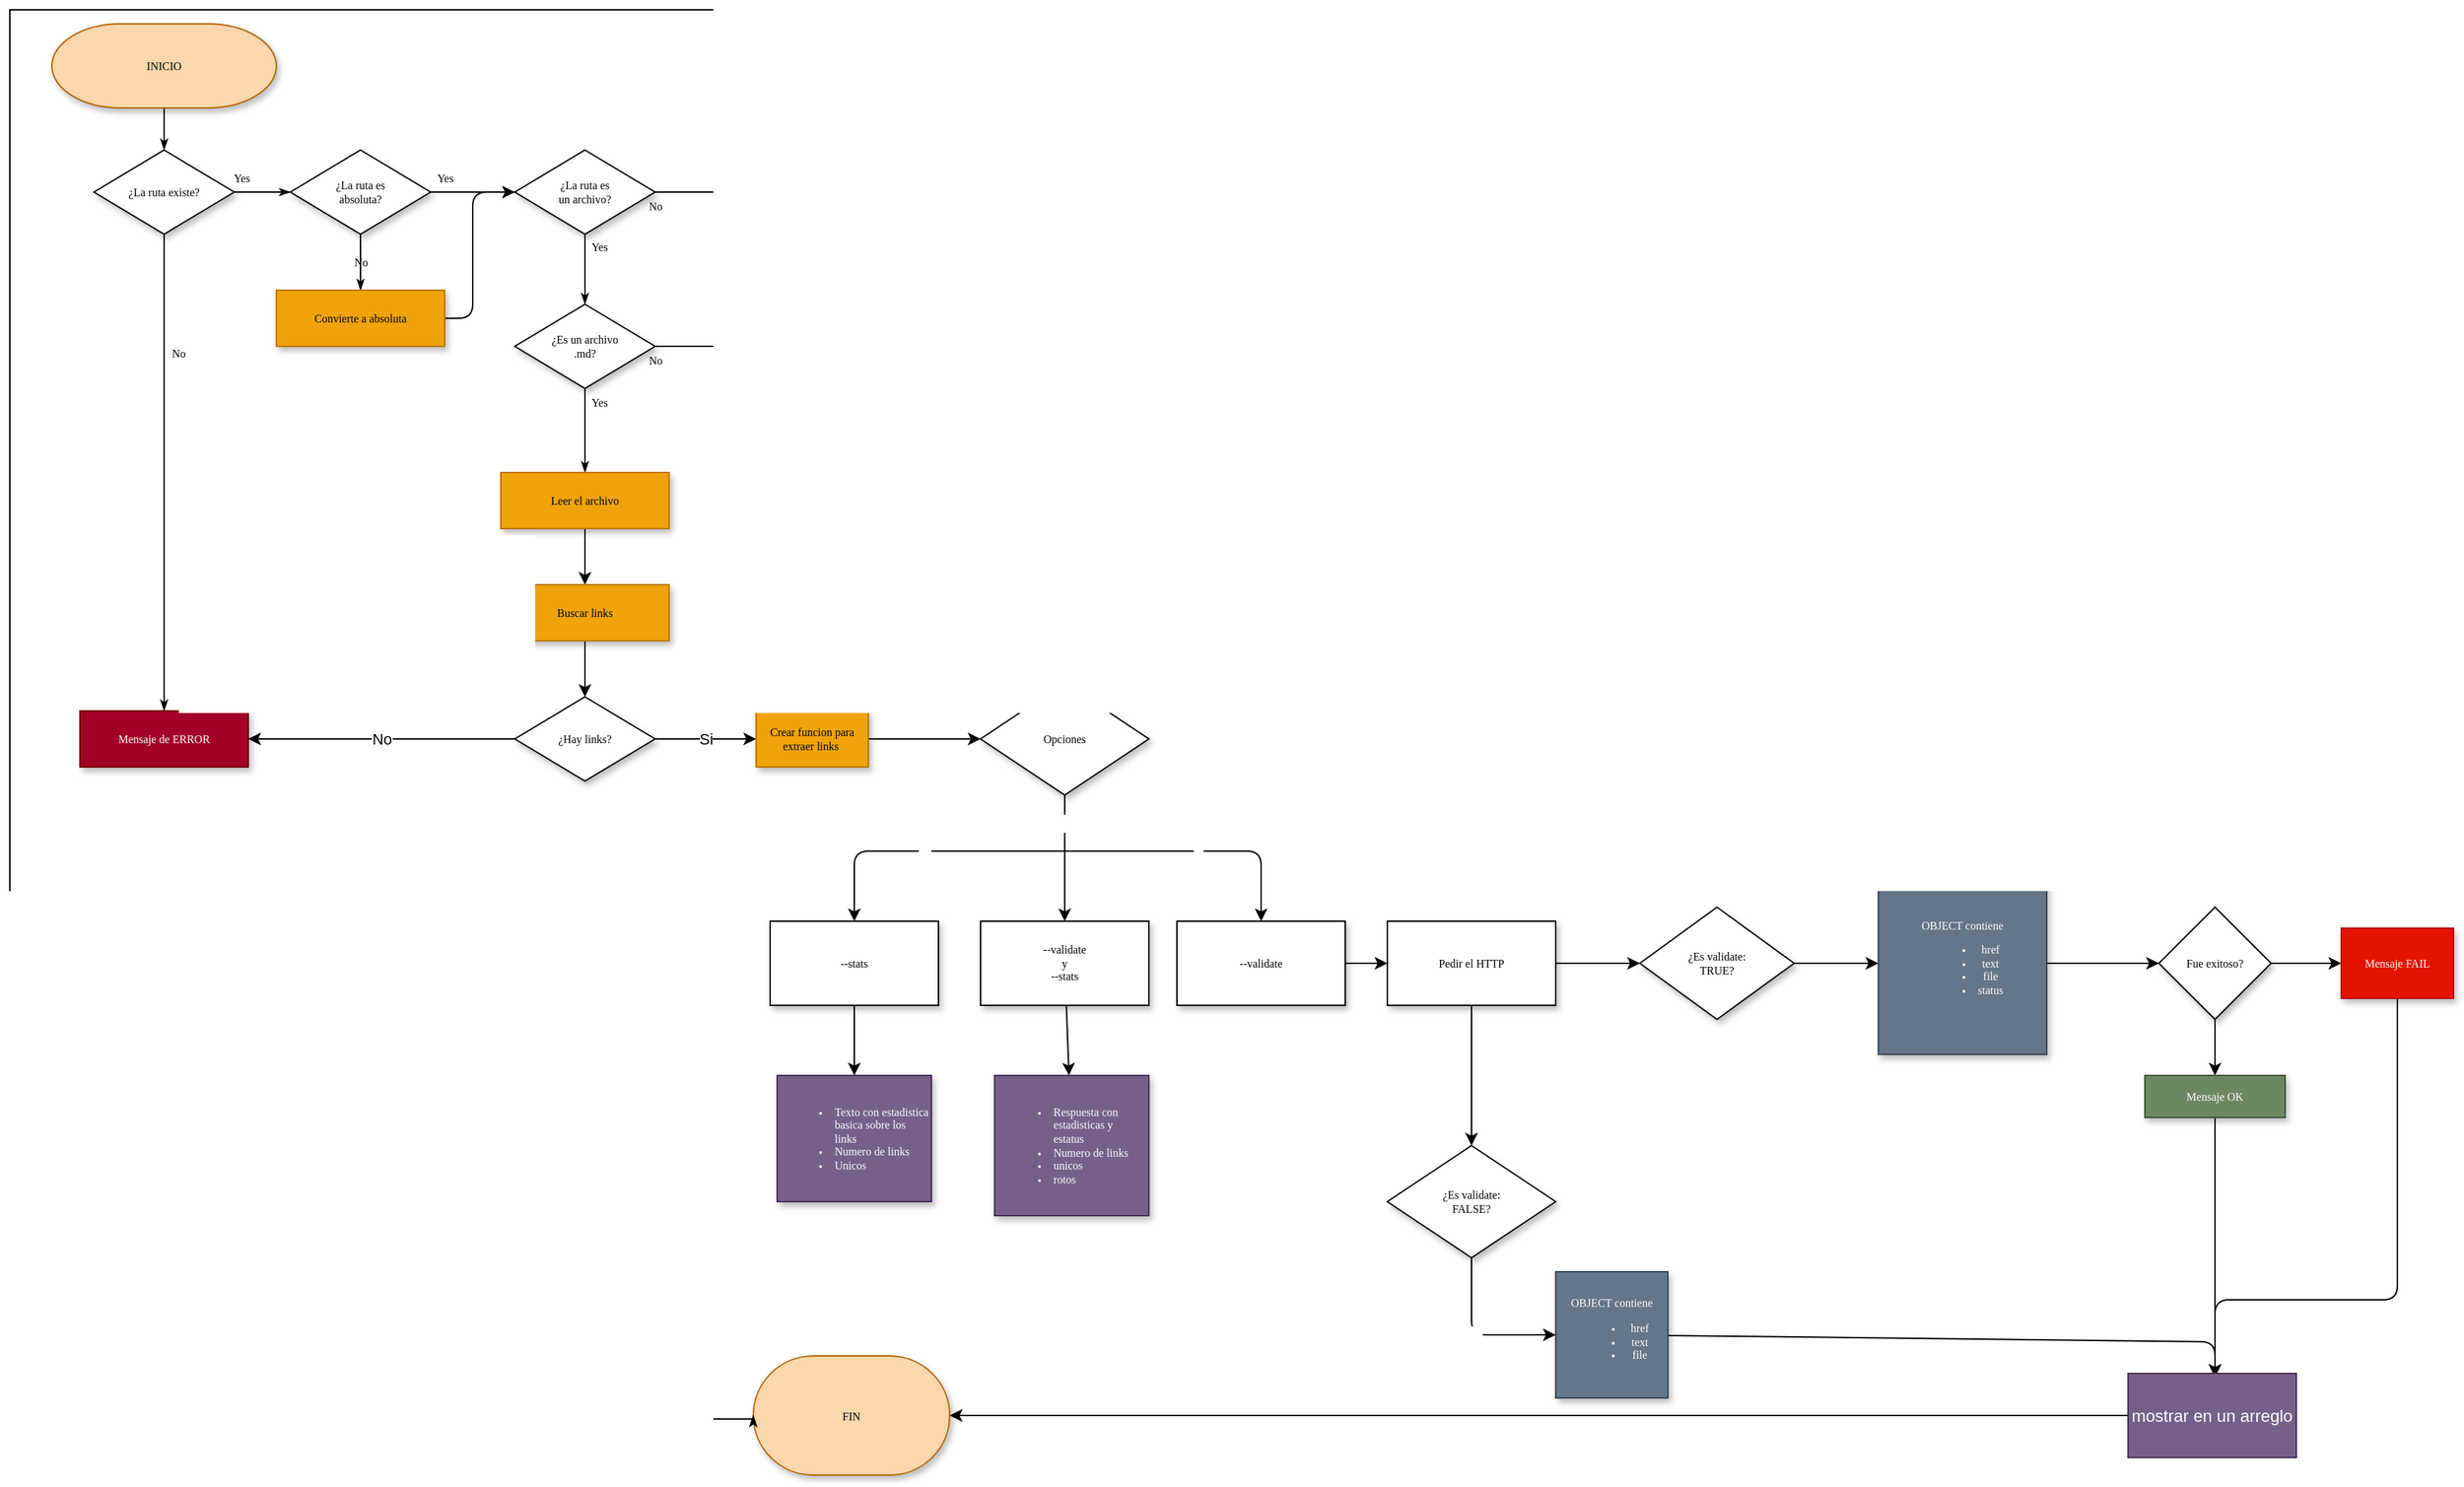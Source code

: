 <mxfile>
    <diagram name="Page-1" id="edf60f1a-56cd-e834-aa8a-f176f3a09ee4">
        <mxGraphModel dx="1060" dy="472" grid="1" gridSize="10" guides="1" tooltips="1" connect="1" arrows="1" fold="1" page="1" pageScale="1" pageWidth="1100" pageHeight="850" background="none" math="0" shadow="0">
            <root>
                <mxCell id="0"/>
                <mxCell id="1" parent="0"/>
                <mxCell id="60e70716793133e9-32" style="edgeStyle=orthogonalEdgeStyle;rounded=0;html=1;labelBackgroundColor=none;startSize=5;endArrow=classicThin;endFill=1;endSize=5;jettySize=auto;orthogonalLoop=1;strokeWidth=1;fontFamily=Verdana;fontSize=8;exitX=0.5;exitY=1;exitDx=0;exitDy=0;exitPerimeter=0;" parent="1" source="4" target="60e70716793133e9-5" edge="1">
                    <mxGeometry relative="1" as="geometry">
                        <mxPoint x="350" y="180" as="sourcePoint"/>
                    </mxGeometry>
                </mxCell>
                <mxCell id="60e70716793133e9-33" value="Yes" style="edgeStyle=orthogonalEdgeStyle;rounded=0;html=1;labelBackgroundColor=none;startSize=5;endArrow=classicThin;endFill=1;endSize=5;jettySize=auto;orthogonalLoop=1;strokeWidth=1;fontFamily=Verdana;fontSize=8" parent="1" source="60e70716793133e9-5" target="60e70716793133e9-7" edge="1">
                    <mxGeometry x="-0.778" y="10" relative="1" as="geometry">
                        <mxPoint as="offset"/>
                    </mxGeometry>
                </mxCell>
                <mxCell id="60e70716793133e9-37" value="No" style="edgeStyle=orthogonalEdgeStyle;rounded=0;html=1;labelBackgroundColor=none;startSize=5;endArrow=classicThin;endFill=1;endSize=5;jettySize=auto;orthogonalLoop=1;strokeWidth=1;fontFamily=Verdana;fontSize=8" parent="1" source="60e70716793133e9-5" target="60e70716793133e9-9" edge="1">
                    <mxGeometry x="-0.5" y="10" relative="1" as="geometry">
                        <mxPoint as="offset"/>
                    </mxGeometry>
                </mxCell>
                <mxCell id="60e70716793133e9-5" value="¿La ruta existe?" style="rhombus;whiteSpace=wrap;html=1;rounded=0;shadow=1;labelBackgroundColor=none;strokeWidth=1;fontFamily=Verdana;fontSize=8;align=center;" parent="1" vertex="1">
                    <mxGeometry x="200" y="220" width="100" height="60" as="geometry"/>
                </mxCell>
                <mxCell id="60e70716793133e9-34" value="Yes" style="edgeStyle=orthogonalEdgeStyle;rounded=0;html=1;labelBackgroundColor=none;startSize=5;endArrow=classicThin;endFill=1;endSize=5;jettySize=auto;orthogonalLoop=1;strokeWidth=1;fontFamily=Verdana;fontSize=8" parent="1" source="60e70716793133e9-7" edge="1">
                    <mxGeometry x="-0.667" y="10" relative="1" as="geometry">
                        <mxPoint as="offset"/>
                        <mxPoint x="500" y="250" as="targetPoint"/>
                    </mxGeometry>
                </mxCell>
                <mxCell id="60e70716793133e9-35" value="No" style="edgeStyle=orthogonalEdgeStyle;rounded=0;html=1;labelBackgroundColor=none;startSize=5;endArrow=classicThin;endFill=1;endSize=5;jettySize=auto;orthogonalLoop=1;strokeWidth=1;fontFamily=Verdana;fontSize=8" parent="1" source="60e70716793133e9-7" target="60e70716793133e9-10" edge="1">
                    <mxGeometry relative="1" as="geometry">
                        <mxPoint x="390" y="300" as="targetPoint"/>
                        <Array as="points"/>
                        <mxPoint as="offset"/>
                    </mxGeometry>
                </mxCell>
                <mxCell id="60e70716793133e9-7" value="¿La ruta es &lt;br&gt;absoluta?" style="rhombus;whiteSpace=wrap;html=1;rounded=0;shadow=1;labelBackgroundColor=none;strokeWidth=1;fontFamily=Verdana;fontSize=8;align=center;" parent="1" vertex="1">
                    <mxGeometry x="340" y="220" width="100" height="60" as="geometry"/>
                </mxCell>
                <mxCell id="60e70716793133e9-9" value="Mensaje de ERROR" style="whiteSpace=wrap;html=1;rounded=0;shadow=1;labelBackgroundColor=none;strokeWidth=1;fontFamily=Verdana;fontSize=8;align=center;fillColor=#a20025;fontColor=#ffffff;strokeColor=#6F0000;" parent="1" vertex="1">
                    <mxGeometry x="190" y="620" width="120" height="40" as="geometry"/>
                </mxCell>
                <mxCell id="6" style="edgeStyle=none;html=1;entryX=0;entryY=0.5;entryDx=0;entryDy=0;exitX=1;exitY=0.5;exitDx=0;exitDy=0;" edge="1" parent="1" source="60e70716793133e9-10" target="5">
                    <mxGeometry relative="1" as="geometry">
                        <Array as="points">
                            <mxPoint x="470" y="340"/>
                            <mxPoint x="470" y="250"/>
                        </Array>
                    </mxGeometry>
                </mxCell>
                <mxCell id="60e70716793133e9-10" value="Convierte a absoluta" style="whiteSpace=wrap;html=1;rounded=0;shadow=1;labelBackgroundColor=none;strokeWidth=1;fontFamily=Verdana;fontSize=8;align=center;fillColor=#f0a30a;fontColor=#000000;strokeColor=#BD7000;" parent="1" vertex="1">
                    <mxGeometry x="330" y="320" width="120" height="40" as="geometry"/>
                </mxCell>
                <mxCell id="60e70716793133e9-30" value="&lt;font color=&quot;#000000&quot;&gt;FIN&lt;/font&gt;" style="strokeWidth=1;html=1;shape=mxgraph.flowchart.terminator;whiteSpace=wrap;rounded=0;shadow=1;labelBackgroundColor=none;fontFamily=Verdana;fontSize=8;align=center;sketch=0;fillColor=#fad7ac;strokeColor=#b46504;" parent="1" vertex="1">
                    <mxGeometry x="670" y="1080" width="140" height="85" as="geometry"/>
                </mxCell>
                <mxCell id="4" value="&lt;font color=&quot;#000000&quot;&gt;INICIO&lt;/font&gt;" style="strokeWidth=1;html=1;shape=mxgraph.flowchart.terminator;whiteSpace=wrap;rounded=0;shadow=1;labelBackgroundColor=none;fontFamily=Verdana;fontSize=8;align=center;fillColor=#fad7ac;strokeColor=#b46504;" vertex="1" parent="1">
                    <mxGeometry x="170" y="130" width="160" height="60" as="geometry"/>
                </mxCell>
                <mxCell id="5" value="¿La ruta es &lt;br&gt;un archivo?" style="rhombus;whiteSpace=wrap;html=1;rounded=0;shadow=1;labelBackgroundColor=none;strokeWidth=1;fontFamily=Verdana;fontSize=8;align=center;" vertex="1" parent="1">
                    <mxGeometry x="500" y="220" width="100" height="60" as="geometry"/>
                </mxCell>
                <mxCell id="7" value="Yes" style="edgeStyle=orthogonalEdgeStyle;rounded=0;html=1;labelBackgroundColor=none;startSize=5;endArrow=classicThin;endFill=1;endSize=5;jettySize=auto;orthogonalLoop=1;strokeWidth=1;fontFamily=Verdana;fontSize=8;exitX=0.5;exitY=1;exitDx=0;exitDy=0;" edge="1" parent="1" source="5">
                    <mxGeometry x="-0.667" y="10" relative="1" as="geometry">
                        <mxPoint as="offset"/>
                        <mxPoint x="450" y="260" as="sourcePoint"/>
                        <mxPoint x="550" y="330" as="targetPoint"/>
                    </mxGeometry>
                </mxCell>
                <mxCell id="8" value="No" style="edgeStyle=orthogonalEdgeStyle;rounded=0;html=1;labelBackgroundColor=none;startSize=5;endArrow=classicThin;endFill=1;endSize=5;jettySize=auto;orthogonalLoop=1;strokeWidth=1;fontFamily=Verdana;fontSize=8;exitX=1;exitY=0.5;exitDx=0;exitDy=0;entryX=0;entryY=0.5;entryDx=0;entryDy=0;entryPerimeter=0;" edge="1" parent="1" source="5" target="60e70716793133e9-30">
                    <mxGeometry x="-1" y="-10" relative="1" as="geometry">
                        <mxPoint x="280" y="875" as="targetPoint"/>
                        <Array as="points">
                            <mxPoint x="650" y="250"/>
                            <mxPoint x="650" y="120"/>
                            <mxPoint x="140" y="120"/>
                            <mxPoint x="140" y="1125"/>
                            <mxPoint x="670" y="1125"/>
                        </Array>
                        <mxPoint as="offset"/>
                        <mxPoint x="450" y="290" as="sourcePoint"/>
                    </mxGeometry>
                </mxCell>
                <mxCell id="9" value="¿Es un archivo&lt;br&gt;.md?" style="rhombus;whiteSpace=wrap;html=1;rounded=0;shadow=1;labelBackgroundColor=none;strokeWidth=1;fontFamily=Verdana;fontSize=8;align=center;" vertex="1" parent="1">
                    <mxGeometry x="500" y="330" width="100" height="60" as="geometry"/>
                </mxCell>
                <mxCell id="10" value="No" style="edgeStyle=orthogonalEdgeStyle;rounded=0;html=1;labelBackgroundColor=none;startSize=5;endArrow=classicThin;endFill=1;endSize=5;jettySize=auto;orthogonalLoop=1;strokeWidth=1;fontFamily=Verdana;fontSize=8;exitX=1;exitY=0.5;exitDx=0;exitDy=0;entryX=0;entryY=0.5;entryDx=0;entryDy=0;entryPerimeter=0;" edge="1" parent="1" source="9" target="60e70716793133e9-30">
                    <mxGeometry x="-1" y="-10" relative="1" as="geometry">
                        <mxPoint x="280" y="875" as="targetPoint"/>
                        <Array as="points">
                            <mxPoint x="650" y="360"/>
                            <mxPoint x="650" y="120"/>
                            <mxPoint x="140" y="120"/>
                            <mxPoint x="140" y="1125"/>
                            <mxPoint x="670" y="1125"/>
                        </Array>
                        <mxPoint as="offset"/>
                        <mxPoint x="660" y="260" as="sourcePoint"/>
                    </mxGeometry>
                </mxCell>
                <mxCell id="11" value="Yes" style="edgeStyle=orthogonalEdgeStyle;rounded=0;html=1;labelBackgroundColor=none;startSize=5;endArrow=classicThin;endFill=1;endSize=5;jettySize=auto;orthogonalLoop=1;strokeWidth=1;fontFamily=Verdana;fontSize=8;exitX=0.5;exitY=1;exitDx=0;exitDy=0;entryX=0.5;entryY=0;entryDx=0;entryDy=0;" edge="1" parent="1" source="9" target="12">
                    <mxGeometry x="-0.667" y="10" relative="1" as="geometry">
                        <mxPoint as="offset"/>
                        <mxPoint x="560" y="290" as="sourcePoint"/>
                        <mxPoint x="550" y="440" as="targetPoint"/>
                    </mxGeometry>
                </mxCell>
                <mxCell id="14" value="" style="edgeStyle=none;html=1;" edge="1" parent="1" source="12" target="13">
                    <mxGeometry relative="1" as="geometry"/>
                </mxCell>
                <mxCell id="12" value="Leer el archivo" style="whiteSpace=wrap;html=1;rounded=0;shadow=1;labelBackgroundColor=none;strokeWidth=1;fontFamily=Verdana;fontSize=8;align=center;fillColor=#f0a30a;fontColor=#000000;strokeColor=#BD7000;" vertex="1" parent="1">
                    <mxGeometry x="490" y="450" width="120" height="40" as="geometry"/>
                </mxCell>
                <mxCell id="16" value="" style="edgeStyle=none;html=1;" edge="1" parent="1" source="13">
                    <mxGeometry relative="1" as="geometry">
                        <mxPoint x="550" y="610" as="targetPoint"/>
                    </mxGeometry>
                </mxCell>
                <mxCell id="13" value="Buscar links" style="whiteSpace=wrap;html=1;rounded=0;shadow=1;labelBackgroundColor=none;strokeWidth=1;fontFamily=Verdana;fontSize=8;align=center;fillColor=#f0a30a;fontColor=#000000;strokeColor=#BD7000;" vertex="1" parent="1">
                    <mxGeometry x="490" y="530" width="120" height="40" as="geometry"/>
                </mxCell>
                <mxCell id="18" value="No" style="edgeStyle=none;html=1;entryX=1;entryY=0.5;entryDx=0;entryDy=0;" edge="1" parent="1" source="15" target="60e70716793133e9-9">
                    <mxGeometry relative="1" as="geometry">
                        <mxPoint x="480" y="640" as="targetPoint"/>
                    </mxGeometry>
                </mxCell>
                <mxCell id="20" value="Si" style="edgeStyle=none;html=1;" edge="1" parent="1" source="15" target="19">
                    <mxGeometry relative="1" as="geometry"/>
                </mxCell>
                <mxCell id="15" value="¿Hay links?" style="rhombus;whiteSpace=wrap;html=1;rounded=0;shadow=1;labelBackgroundColor=none;strokeWidth=1;fontFamily=Verdana;fontSize=8;align=center;" vertex="1" parent="1">
                    <mxGeometry x="500" y="610" width="100" height="60" as="geometry"/>
                </mxCell>
                <mxCell id="25" value="" style="edgeStyle=none;html=1;fontColor=#000000;" edge="1" parent="1" source="19" target="24">
                    <mxGeometry relative="1" as="geometry"/>
                </mxCell>
                <mxCell id="19" value="Crear funcion para extraer links&amp;nbsp;" style="whiteSpace=wrap;html=1;fontSize=8;fontFamily=Verdana;rounded=0;shadow=1;labelBackgroundColor=none;strokeWidth=1;fillColor=#f0a30a;fontColor=#000000;strokeColor=#BD7000;" vertex="1" parent="1">
                    <mxGeometry x="672" y="620" width="80" height="40" as="geometry"/>
                </mxCell>
                <mxCell id="27" value="&lt;font color=&quot;#ffffff&quot;&gt;SI&lt;/font&gt;" style="edgeStyle=none;html=1;fontColor=#000000;" edge="1" parent="1" source="24" target="26">
                    <mxGeometry x="-0.556" relative="1" as="geometry">
                        <Array as="points">
                            <mxPoint x="892" y="710"/>
                        </Array>
                        <mxPoint as="offset"/>
                    </mxGeometry>
                </mxCell>
                <mxCell id="29" value="Si" style="edgeStyle=none;html=1;fontColor=#FFFFFF;" edge="1" parent="1" target="28">
                    <mxGeometry relative="1" as="geometry">
                        <mxPoint x="892" y="720" as="sourcePoint"/>
                        <Array as="points">
                            <mxPoint x="742" y="720"/>
                        </Array>
                    </mxGeometry>
                </mxCell>
                <mxCell id="31" value="si" style="edgeStyle=none;html=1;fontColor=#FFFFFF;" edge="1" parent="1" target="30">
                    <mxGeometry relative="1" as="geometry">
                        <mxPoint x="892" y="720" as="sourcePoint"/>
                        <Array as="points">
                            <mxPoint x="962" y="720"/>
                            <mxPoint x="1032" y="720"/>
                        </Array>
                    </mxGeometry>
                </mxCell>
                <mxCell id="24" value="Opciones" style="rhombus;whiteSpace=wrap;html=1;fontSize=8;fontFamily=Verdana;rounded=0;shadow=1;labelBackgroundColor=none;strokeWidth=1;" vertex="1" parent="1">
                    <mxGeometry x="832" y="600" width="120" height="80" as="geometry"/>
                </mxCell>
                <mxCell id="58" value="" style="edgeStyle=none;html=1;fontColor=#FFFFFF;" edge="1" parent="1" source="26" target="57">
                    <mxGeometry relative="1" as="geometry"/>
                </mxCell>
                <mxCell id="26" value="--validate &lt;br&gt;y&lt;br&gt;--stats" style="whiteSpace=wrap;html=1;fontSize=8;fontFamily=Verdana;rounded=0;shadow=1;labelBackgroundColor=none;strokeWidth=1;" vertex="1" parent="1">
                    <mxGeometry x="832" y="770" width="120" height="60" as="geometry"/>
                </mxCell>
                <mxCell id="56" value="" style="edgeStyle=none;html=1;fontColor=#FFFFFF;" edge="1" parent="1" source="28" target="55">
                    <mxGeometry relative="1" as="geometry"/>
                </mxCell>
                <mxCell id="28" value="--stats" style="whiteSpace=wrap;html=1;fontSize=8;fontFamily=Verdana;rounded=0;shadow=1;labelBackgroundColor=none;strokeWidth=1;" vertex="1" parent="1">
                    <mxGeometry x="682" y="770" width="120" height="60" as="geometry"/>
                </mxCell>
                <mxCell id="33" value="" style="edgeStyle=none;html=1;fontColor=#FFFFFF;exitX=0.5;exitY=1;exitDx=0;exitDy=0;" edge="1" parent="1" source="42" target="32">
                    <mxGeometry relative="1" as="geometry"/>
                </mxCell>
                <mxCell id="35" value="" style="edgeStyle=none;html=1;fontColor=#FFFFFF;exitX=1;exitY=0.5;exitDx=0;exitDy=0;" edge="1" parent="1" source="42" target="34">
                    <mxGeometry relative="1" as="geometry"/>
                </mxCell>
                <mxCell id="43" value="" style="edgeStyle=none;html=1;fontColor=#FFFFFF;" edge="1" parent="1" source="30" target="42">
                    <mxGeometry relative="1" as="geometry"/>
                </mxCell>
                <mxCell id="30" value="--validate" style="whiteSpace=wrap;html=1;fontSize=8;fontFamily=Verdana;rounded=0;shadow=1;labelBackgroundColor=none;strokeWidth=1;" vertex="1" parent="1">
                    <mxGeometry x="972" y="770" width="120" height="60" as="geometry"/>
                </mxCell>
                <mxCell id="45" value="Si" style="edgeStyle=none;html=1;fontColor=#FFFFFF;" edge="1" parent="1" source="32">
                    <mxGeometry relative="1" as="geometry">
                        <mxPoint x="1242.0" y="1065" as="targetPoint"/>
                        <Array as="points">
                            <mxPoint x="1182" y="1065"/>
                        </Array>
                    </mxGeometry>
                </mxCell>
                <mxCell id="32" value="¿Es validate:&lt;br&gt;FALSE?" style="rhombus;whiteSpace=wrap;html=1;fontSize=8;fontFamily=Verdana;rounded=0;shadow=1;labelBackgroundColor=none;strokeWidth=1;" vertex="1" parent="1">
                    <mxGeometry x="1122" y="930" width="120" height="80" as="geometry"/>
                </mxCell>
                <mxCell id="41" value="" style="edgeStyle=none;html=1;fontColor=#FFFFFF;" edge="1" parent="1" source="34" target="40">
                    <mxGeometry relative="1" as="geometry"/>
                </mxCell>
                <mxCell id="34" value="&lt;span&gt;¿Es validate:&lt;/span&gt;&lt;br&gt;&lt;span&gt;TRUE?&lt;/span&gt;" style="rhombus;whiteSpace=wrap;html=1;fontSize=8;fontFamily=Verdana;rounded=0;shadow=1;labelBackgroundColor=none;strokeWidth=1;" vertex="1" parent="1">
                    <mxGeometry x="1302" y="760" width="110" height="80" as="geometry"/>
                </mxCell>
                <mxCell id="49" value="" style="edgeStyle=none;html=1;fontColor=#FFFFFF;" edge="1" parent="1" source="40" target="48">
                    <mxGeometry relative="1" as="geometry"/>
                </mxCell>
                <mxCell id="40" value="OBJECT contiene&lt;br&gt;&lt;ul&gt;&lt;li&gt;href&lt;/li&gt;&lt;li&gt;text&lt;/li&gt;&lt;li&gt;file&lt;/li&gt;&lt;li&gt;status&lt;/li&gt;&lt;/ul&gt;" style="whiteSpace=wrap;html=1;fontSize=8;fontFamily=Verdana;rounded=0;shadow=1;labelBackgroundColor=none;strokeWidth=1;fillColor=#647687;fontColor=#ffffff;strokeColor=#314354;" vertex="1" parent="1">
                    <mxGeometry x="1472" y="735" width="120" height="130" as="geometry"/>
                </mxCell>
                <mxCell id="42" value="Pedir el HTTP" style="whiteSpace=wrap;html=1;fontSize=8;fontFamily=Verdana;rounded=0;shadow=1;labelBackgroundColor=none;strokeWidth=1;" vertex="1" parent="1">
                    <mxGeometry x="1122" y="770" width="120" height="60" as="geometry"/>
                </mxCell>
                <mxCell id="61" style="edgeStyle=none;html=1;entryX=0.5;entryY=0;entryDx=0;entryDy=0;fontColor=#FFFFFF;" edge="1" parent="1">
                    <mxGeometry relative="1" as="geometry">
                        <mxPoint x="1322.0" y="1065.465" as="sourcePoint"/>
                        <mxPoint x="1712.0" y="1095" as="targetPoint"/>
                        <Array as="points">
                            <mxPoint x="1712" y="1070"/>
                        </Array>
                    </mxGeometry>
                </mxCell>
                <mxCell id="44" value="OBJECT contiene&lt;br&gt;&lt;ul&gt;&lt;li&gt;href&lt;/li&gt;&lt;li&gt;text&lt;/li&gt;&lt;li&gt;file&lt;/li&gt;&lt;/ul&gt;" style="whiteSpace=wrap;html=1;fontSize=8;fontFamily=Verdana;rounded=0;shadow=1;labelBackgroundColor=none;strokeWidth=1;fillColor=#647687;fontColor=#ffffff;strokeColor=#314354;" vertex="1" parent="1">
                    <mxGeometry x="1242" y="1020" width="80" height="90" as="geometry"/>
                </mxCell>
                <mxCell id="51" value="" style="edgeStyle=none;html=1;fontColor=#FFFFFF;" edge="1" parent="1" source="48" target="50">
                    <mxGeometry relative="1" as="geometry"/>
                </mxCell>
                <mxCell id="53" value="" style="edgeStyle=none;html=1;fontColor=#FFFFFF;" edge="1" parent="1" source="48" target="52">
                    <mxGeometry relative="1" as="geometry"/>
                </mxCell>
                <mxCell id="48" value="Fue exitoso?" style="rhombus;whiteSpace=wrap;html=1;fontSize=8;fontFamily=Verdana;rounded=0;shadow=1;labelBackgroundColor=none;strokeWidth=1;" vertex="1" parent="1">
                    <mxGeometry x="1672" y="760" width="80" height="80" as="geometry"/>
                </mxCell>
                <mxCell id="63" style="edgeStyle=none;html=1;entryX=0.5;entryY=0;entryDx=0;entryDy=0;fontColor=#FFFFFF;" edge="1" parent="1" source="50">
                    <mxGeometry relative="1" as="geometry">
                        <mxPoint x="1712.0" y="1095" as="targetPoint"/>
                        <Array as="points">
                            <mxPoint x="1842" y="1040"/>
                            <mxPoint x="1712" y="1040"/>
                        </Array>
                    </mxGeometry>
                </mxCell>
                <mxCell id="50" value="Mensaje FAIL" style="whiteSpace=wrap;html=1;fontSize=8;fontFamily=Verdana;rounded=0;shadow=1;labelBackgroundColor=none;strokeWidth=1;fillColor=#e51400;strokeColor=#B20000;fontColor=#ffffff;" vertex="1" parent="1">
                    <mxGeometry x="1802" y="775" width="80" height="50" as="geometry"/>
                </mxCell>
                <mxCell id="60" style="edgeStyle=none;html=1;entryX=0.5;entryY=0;entryDx=0;entryDy=0;fontColor=#FFFFFF;" edge="1" parent="1" source="52">
                    <mxGeometry relative="1" as="geometry">
                        <mxPoint x="1712.0" y="1095" as="targetPoint"/>
                    </mxGeometry>
                </mxCell>
                <mxCell id="52" value="Mensaje OK" style="whiteSpace=wrap;html=1;fontSize=8;fontFamily=Verdana;rounded=0;shadow=1;labelBackgroundColor=none;strokeWidth=1;fillColor=#6d8764;fontColor=#ffffff;strokeColor=#3A5431;" vertex="1" parent="1">
                    <mxGeometry x="1662" y="880" width="100" height="30" as="geometry"/>
                </mxCell>
                <mxCell id="55" value="&lt;ul&gt;&lt;li style=&quot;text-align: left&quot;&gt;Texto con estadistica basica sobre los links&lt;/li&gt;&lt;li style=&quot;text-align: left&quot;&gt;Numero de links&lt;/li&gt;&lt;li style=&quot;text-align: left&quot;&gt;Unicos&lt;/li&gt;&lt;/ul&gt;" style="whiteSpace=wrap;html=1;fontSize=8;fontFamily=Verdana;rounded=0;shadow=1;labelBackgroundColor=none;strokeWidth=1;fillColor=#76608a;fontColor=#ffffff;strokeColor=#432D57;" vertex="1" parent="1">
                    <mxGeometry x="687" y="880" width="110" height="90" as="geometry"/>
                </mxCell>
                <mxCell id="57" value="&lt;ul&gt;&lt;li&gt;Respuesta con estadisticas y estatus&amp;nbsp;&lt;/li&gt;&lt;li&gt;Numero de links&lt;/li&gt;&lt;li&gt;unicos&lt;/li&gt;&lt;li&gt;rotos&lt;/li&gt;&lt;/ul&gt;" style="rounded=0;whiteSpace=wrap;html=1;fontSize=8;fontFamily=Verdana;shadow=1;labelBackgroundColor=none;strokeWidth=1;align=left;fillColor=#76608a;fontColor=#ffffff;strokeColor=#432D57;" vertex="1" parent="1">
                    <mxGeometry x="842" y="880" width="110" height="100" as="geometry"/>
                </mxCell>
                <mxCell id="62" style="edgeStyle=none;html=1;entryX=1;entryY=0.5;entryDx=0;entryDy=0;entryPerimeter=0;fontColor=#FFFFFF;" edge="1" parent="1" source="59" target="60e70716793133e9-30">
                    <mxGeometry relative="1" as="geometry"/>
                </mxCell>
                <mxCell id="59" value="mostrar en un arreglo" style="rounded=0;whiteSpace=wrap;html=1;labelBackgroundColor=none;sketch=0;fontColor=#ffffff;fillColor=#76608a;strokeColor=#432D57;" vertex="1" parent="1">
                    <mxGeometry x="1650" y="1092.5" width="120" height="60" as="geometry"/>
                </mxCell>
            </root>
        </mxGraphModel>
    </diagram>
</mxfile>